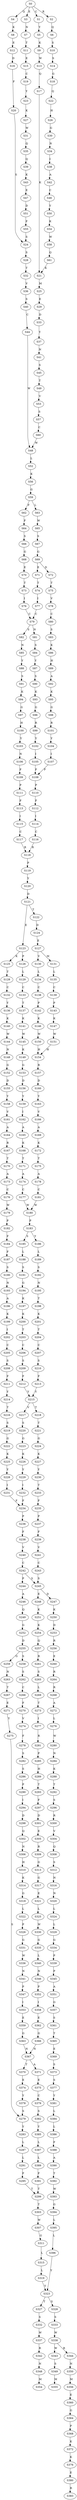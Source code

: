 strict digraph  {
	S0 -> S1 [ label = C ];
	S0 -> S2 [ label = R ];
	S0 -> S3 [ label = E ];
	S0 -> S4 [ label = Q ];
	S1 -> S5 [ label = Y ];
	S2 -> S6 [ label = Q ];
	S3 -> S7 [ label = N ];
	S4 -> S8 [ label = K ];
	S5 -> S9 [ label = K ];
	S6 -> S10 [ label = S ];
	S7 -> S11 [ label = T ];
	S8 -> S12 [ label = E ];
	S9 -> S13 [ label = W ];
	S10 -> S14 [ label = S ];
	S11 -> S15 [ label = E ];
	S12 -> S16 [ label = D ];
	S13 -> S17 [ label = Q ];
	S14 -> S18 [ label = G ];
	S15 -> S19 [ label = C ];
	S16 -> S20 [ label = F ];
	S17 -> S21 [ label = K ];
	S18 -> S22 [ label = Q ];
	S19 -> S23 [ label = Y ];
	S20 -> S24 [ label = S ];
	S21 -> S25 [ label = M ];
	S22 -> S26 [ label = H ];
	S23 -> S27 [ label = K ];
	S24 -> S28 [ label = S ];
	S25 -> S29 [ label = E ];
	S26 -> S30 [ label = G ];
	S27 -> S31 [ label = W ];
	S28 -> S32 [ label = T ];
	S29 -> S33 [ label = D ];
	S30 -> S34 [ label = N ];
	S31 -> S35 [ label = Q ];
	S32 -> S36 [ label = V ];
	S33 -> S37 [ label = Y ];
	S34 -> S38 [ label = I ];
	S35 -> S39 [ label = Q ];
	S36 -> S40 [ label = S ];
	S37 -> S41 [ label = N ];
	S38 -> S42 [ label = A ];
	S39 -> S43 [ label = K ];
	S40 -> S44 [ label = C ];
	S41 -> S45 [ label = S ];
	S42 -> S46 [ label = C ];
	S43 -> S47 [ label = E ];
	S44 -> S48 [ label = W ];
	S45 -> S49 [ label = T ];
	S46 -> S50 [ label = Y ];
	S47 -> S51 [ label = D ];
	S48 -> S52 [ label = L ];
	S49 -> S53 [ label = V ];
	S50 -> S54 [ label = K ];
	S51 -> S55 [ label = F ];
	S52 -> S56 [ label = K ];
	S53 -> S57 [ label = S ];
	S54 -> S58 [ label = W ];
	S55 -> S24 [ label = S ];
	S56 -> S59 [ label = G ];
	S57 -> S60 [ label = C ];
	S58 -> S61 [ label = Q ];
	S59 -> S62 [ label = F ];
	S59 -> S63 [ label = L ];
	S60 -> S48 [ label = W ];
	S61 -> S21 [ label = K ];
	S62 -> S64 [ label = F ];
	S63 -> S65 [ label = W ];
	S64 -> S66 [ label = S ];
	S65 -> S67 [ label = S ];
	S66 -> S68 [ label = G ];
	S67 -> S69 [ label = G ];
	S68 -> S70 [ label = E ];
	S69 -> S71 [ label = E ];
	S69 -> S72 [ label = D ];
	S70 -> S73 [ label = T ];
	S71 -> S74 [ label = T ];
	S72 -> S75 [ label = T ];
	S73 -> S76 [ label = I ];
	S74 -> S77 [ label = I ];
	S75 -> S78 [ label = V ];
	S76 -> S79 [ label = C ];
	S77 -> S79 [ label = C ];
	S78 -> S80 [ label = C ];
	S79 -> S81 [ label = N ];
	S79 -> S82 [ label = S ];
	S80 -> S83 [ label = S ];
	S81 -> S84 [ label = S ];
	S82 -> S85 [ label = N ];
	S83 -> S86 [ label = K ];
	S84 -> S87 [ label = Y ];
	S85 -> S88 [ label = Y ];
	S86 -> S89 [ label = H ];
	S87 -> S90 [ label = S ];
	S88 -> S91 [ label = S ];
	S89 -> S92 [ label = A ];
	S90 -> S93 [ label = K ];
	S91 -> S94 [ label = K ];
	S92 -> S95 [ label = K ];
	S93 -> S96 [ label = G ];
	S94 -> S97 [ label = G ];
	S95 -> S98 [ label = G ];
	S96 -> S99 [ label = R ];
	S97 -> S100 [ label = H ];
	S98 -> S101 [ label = R ];
	S99 -> S102 [ label = Y ];
	S100 -> S103 [ label = Y ];
	S101 -> S104 [ label = Y ];
	S102 -> S105 [ label = I ];
	S103 -> S106 [ label = N ];
	S104 -> S107 [ label = I ];
	S105 -> S108 [ label = F ];
	S106 -> S109 [ label = F ];
	S107 -> S108 [ label = F ];
	S108 -> S110 [ label = P ];
	S109 -> S111 [ label = P ];
	S110 -> S112 [ label = F ];
	S111 -> S113 [ label = F ];
	S112 -> S114 [ label = I ];
	S113 -> S115 [ label = I ];
	S114 -> S116 [ label = C ];
	S115 -> S117 [ label = C ];
	S116 -> S118 [ label = R ];
	S117 -> S118 [ label = R ];
	S118 -> S119 [ label = P ];
	S119 -> S120 [ label = Y ];
	S120 -> S121 [ label = D ];
	S121 -> S122 [ label = T ];
	S121 -> S123 [ label = E ];
	S122 -> S124 [ label = D ];
	S123 -> S125 [ label = K ];
	S123 -> S126 [ label = P ];
	S124 -> S127 [ label = E ];
	S125 -> S128 [ label = T ];
	S126 -> S129 [ label = L ];
	S127 -> S130 [ label = V ];
	S127 -> S131 [ label = M ];
	S128 -> S132 [ label = C ];
	S129 -> S133 [ label = C ];
	S130 -> S134 [ label = L ];
	S131 -> S135 [ label = L ];
	S132 -> S136 [ label = Y ];
	S133 -> S137 [ label = T ];
	S134 -> S138 [ label = C ];
	S135 -> S139 [ label = C ];
	S136 -> S140 [ label = K ];
	S137 -> S141 [ label = K ];
	S138 -> S142 [ label = P ];
	S139 -> S143 [ label = P ];
	S140 -> S144 [ label = W ];
	S141 -> S145 [ label = W ];
	S142 -> S146 [ label = K ];
	S143 -> S147 [ label = K ];
	S144 -> S148 [ label = N ];
	S145 -> S149 [ label = K ];
	S146 -> S150 [ label = W ];
	S147 -> S151 [ label = W ];
	S148 -> S152 [ label = G ];
	S149 -> S153 [ label = G ];
	S150 -> S154 [ label = H ];
	S151 -> S154 [ label = H ];
	S152 -> S155 [ label = D ];
	S153 -> S156 [ label = D ];
	S154 -> S157 [ label = R ];
	S155 -> S158 [ label = Y ];
	S156 -> S159 [ label = Y ];
	S157 -> S160 [ label = D ];
	S158 -> S161 [ label = V ];
	S159 -> S162 [ label = I ];
	S160 -> S163 [ label = Y ];
	S161 -> S164 [ label = A ];
	S162 -> S165 [ label = A ];
	S163 -> S166 [ label = V ];
	S164 -> S167 [ label = R ];
	S165 -> S168 [ label = K ];
	S166 -> S169 [ label = A ];
	S167 -> S170 [ label = T ];
	S168 -> S171 [ label = T ];
	S169 -> S172 [ label = K ];
	S170 -> S173 [ label = A ];
	S171 -> S174 [ label = A ];
	S172 -> S175 [ label = T ];
	S173 -> S176 [ label = C ];
	S174 -> S177 [ label = C ];
	S175 -> S178 [ label = A ];
	S176 -> S179 [ label = W ];
	S177 -> S180 [ label = W ];
	S178 -> S181 [ label = C ];
	S179 -> S182 [ label = P ];
	S180 -> S183 [ label = P ];
	S181 -> S180 [ label = W ];
	S182 -> S184 [ label = F ];
	S183 -> S185 [ label = S ];
	S183 -> S186 [ label = Y ];
	S184 -> S187 [ label = F ];
	S185 -> S188 [ label = L ];
	S186 -> S189 [ label = L ];
	S187 -> S190 [ label = S ];
	S188 -> S191 [ label = S ];
	S189 -> S192 [ label = S ];
	S190 -> S193 [ label = N ];
	S191 -> S194 [ label = G ];
	S192 -> S195 [ label = N ];
	S193 -> S196 [ label = A ];
	S194 -> S197 [ label = K ];
	S195 -> S198 [ label = T ];
	S196 -> S199 [ label = K ];
	S197 -> S200 [ label = K ];
	S198 -> S201 [ label = K ];
	S199 -> S202 [ label = I ];
	S200 -> S203 [ label = T ];
	S201 -> S204 [ label = T ];
	S202 -> S205 [ label = C ];
	S203 -> S206 [ label = C ];
	S204 -> S207 [ label = C ];
	S205 -> S208 [ label = S ];
	S206 -> S209 [ label = S ];
	S207 -> S210 [ label = S ];
	S208 -> S211 [ label = F ];
	S209 -> S212 [ label = F ];
	S210 -> S213 [ label = F ];
	S211 -> S214 [ label = Y ];
	S212 -> S215 [ label = Y ];
	S213 -> S215 [ label = Y ];
	S214 -> S216 [ label = T ];
	S215 -> S217 [ label = V ];
	S215 -> S218 [ label = T ];
	S216 -> S219 [ label = S ];
	S217 -> S220 [ label = S ];
	S218 -> S221 [ label = T ];
	S219 -> S222 [ label = G ];
	S220 -> S223 [ label = G ];
	S221 -> S224 [ label = G ];
	S222 -> S225 [ label = K ];
	S223 -> S226 [ label = K ];
	S224 -> S227 [ label = K ];
	S225 -> S228 [ label = Y ];
	S226 -> S229 [ label = Y ];
	S227 -> S230 [ label = Y ];
	S228 -> S231 [ label = I ];
	S229 -> S232 [ label = I ];
	S230 -> S233 [ label = T ];
	S231 -> S234 [ label = F ];
	S232 -> S234 [ label = F ];
	S233 -> S235 [ label = F ];
	S234 -> S236 [ label = P ];
	S235 -> S237 [ label = P ];
	S236 -> S238 [ label = F ];
	S237 -> S239 [ label = F ];
	S238 -> S240 [ label = V ];
	S239 -> S241 [ label = V ];
	S240 -> S242 [ label = C ];
	S241 -> S243 [ label = C ];
	S242 -> S244 [ label = P ];
	S242 -> S245 [ label = S ];
	S243 -> S245 [ label = S ];
	S244 -> S246 [ label = A ];
	S245 -> S247 [ label = D ];
	S245 -> S248 [ label = E ];
	S246 -> S249 [ label = Q ];
	S247 -> S250 [ label = K ];
	S248 -> S251 [ label = K ];
	S249 -> S252 [ label = G ];
	S250 -> S253 [ label = D ];
	S251 -> S254 [ label = K ];
	S252 -> S255 [ label = D ];
	S253 -> S256 [ label = R ];
	S254 -> S257 [ label = Q ];
	S255 -> S258 [ label = S ];
	S255 -> S259 [ label = G ];
	S256 -> S260 [ label = E ];
	S257 -> S261 [ label = R ];
	S258 -> S262 [ label = S ];
	S259 -> S263 [ label = N ];
	S260 -> S264 [ label = R ];
	S261 -> S265 [ label = S ];
	S262 -> S266 [ label = C ];
	S263 -> S267 [ label = T ];
	S264 -> S268 [ label = R ];
	S265 -> S269 [ label = L ];
	S266 -> S270 [ label = F ];
	S267 -> S271 [ label = E ];
	S268 -> S272 [ label = A ];
	S269 -> S273 [ label = T ];
	S270 -> S274 [ label = V ];
	S271 -> S275 [ label = Y ];
	S272 -> S276 [ label = L ];
	S273 -> S277 [ label = I ];
	S274 -> S278 [ label = F ];
	S275 -> S279 [ label = S ];
	S276 -> S280 [ label = W ];
	S277 -> S281 [ label = R ];
	S278 -> S282 [ label = S ];
	S279 -> S283 [ label = Y ];
	S280 -> S284 [ label = N ];
	S281 -> S285 [ label = P ];
	S282 -> S286 [ label = S ];
	S283 -> S287 [ label = L ];
	S284 -> S288 [ label = K ];
	S285 -> S289 [ label = H ];
	S286 -> S290 [ label = P ];
	S287 -> S291 [ label = L ];
	S288 -> S292 [ label = T ];
	S289 -> S293 [ label = T ];
	S290 -> S294 [ label = I ];
	S291 -> S295 [ label = F ];
	S292 -> S296 [ label = S ];
	S293 -> S297 [ label = F ];
	S294 -> S298 [ label = D ];
	S295 -> S299 [ label = T ];
	S296 -> S300 [ label = R ];
	S297 -> S301 [ label = D ];
	S298 -> S302 [ label = Q ];
	S299 -> S303 [ label = T ];
	S300 -> S304 [ label = V ];
	S301 -> S305 [ label = E ];
	S302 -> S306 [ label = N ];
	S303 -> S307 [ label = W ];
	S304 -> S308 [ label = Q ];
	S305 -> S309 [ label = R ];
	S306 -> S310 [ label = H ];
	S307 -> S311 [ label = G ];
	S308 -> S312 [ label = S ];
	S309 -> S313 [ label = G ];
	S310 -> S314 [ label = K ];
	S311 -> S315 [ label = L ];
	S312 -> S316 [ label = N ];
	S313 -> S317 [ label = G ];
	S314 -> S318 [ label = G ];
	S315 -> S319 [ label = L ];
	S316 -> S320 [ label = N ];
	S317 -> S321 [ label = E ];
	S318 -> S322 [ label = L ];
	S319 -> S323 [ label = Y ];
	S320 -> S324 [ label = L ];
	S321 -> S325 [ label = L ];
	S322 -> S326 [ label = P ];
	S323 -> S327 [ label = T ];
	S323 -> S328 [ label = S ];
	S324 -> S329 [ label = L ];
	S325 -> S330 [ label = W ];
	S326 -> S331 [ label = G ];
	S327 -> S332 [ label = S ];
	S328 -> S333 [ label = S ];
	S329 -> S334 [ label = G ];
	S330 -> S335 [ label = G ];
	S331 -> S336 [ label = W ];
	S332 -> S337 [ label = W ];
	S333 -> S338 [ label = W ];
	S334 -> S339 [ label = P ];
	S335 -> S340 [ label = L ];
	S336 -> S341 [ label = N ];
	S337 -> S342 [ label = R ];
	S338 -> S343 [ label = W ];
	S338 -> S344 [ label = R ];
	S339 -> S345 [ label = P ];
	S340 -> S346 [ label = N ];
	S341 -> S347 [ label = P ];
	S342 -> S348 [ label = N ];
	S343 -> S349 [ label = S ];
	S344 -> S350 [ label = N ];
	S345 -> S351 [ label = A ];
	S346 -> S352 [ label = P ];
	S347 -> S353 [ label = I ];
	S348 -> S354 [ label = M ];
	S349 -> S355 [ label = M ];
	S350 -> S356 [ label = M ];
	S351 -> S357 [ label = G ];
	S352 -> S358 [ label = I ];
	S353 -> S359 [ label = E ];
	S356 -> S360 [ label = E ];
	S357 -> S361 [ label = S ];
	S358 -> S362 [ label = E ];
	S359 -> S363 [ label = G ];
	S360 -> S364 [ label = G ];
	S361 -> S365 [ label = T ];
	S362 -> S366 [ label = G ];
	S363 -> S367 [ label = N ];
	S364 -> S368 [ label = P ];
	S365 -> S369 [ label = E ];
	S366 -> S367 [ label = N ];
	S367 -> S370 [ label = T ];
	S367 -> S371 [ label = A ];
	S368 -> S372 [ label = K ];
	S369 -> S373 [ label = S ];
	S370 -> S374 [ label = E ];
	S371 -> S375 [ label = E ];
	S372 -> S376 [ label = K ];
	S373 -> S377 [ label = S ];
	S374 -> S378 [ label = Y ];
	S375 -> S379 [ label = C ];
	S376 -> S380 [ label = E ];
	S377 -> S381 [ label = Y ];
	S378 -> S279 [ label = S ];
	S379 -> S382 [ label = S ];
	S380 -> S383 [ label = R ];
	S381 -> S384 [ label = L ];
	S382 -> S385 [ label = Y ];
	S384 -> S386 [ label = L ];
	S385 -> S387 [ label = L ];
	S386 -> S388 [ label = F ];
	S387 -> S389 [ label = L ];
	S388 -> S390 [ label = A ];
	S389 -> S391 [ label = F ];
	S390 -> S392 [ label = T ];
	S391 -> S299 [ label = T ];
	S392 -> S393 [ label = W ];
	S393 -> S394 [ label = G ];
	S394 -> S395 [ label = L ];
	S395 -> S396 [ label = L ];
	S396 -> S323 [ label = Y ];
}
